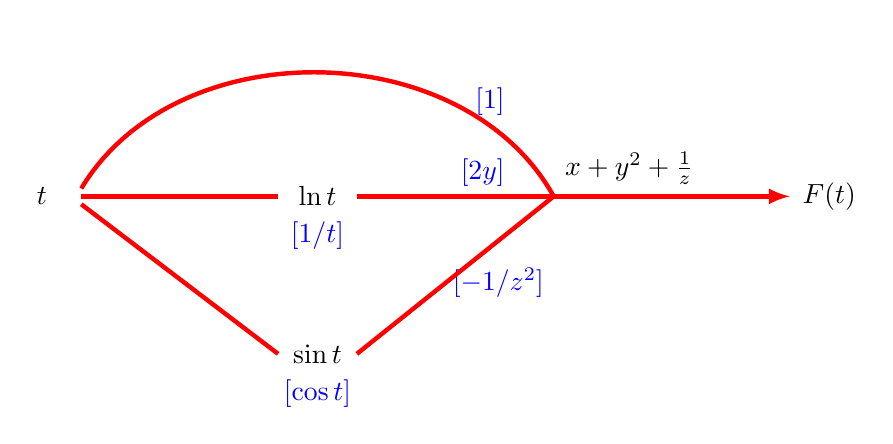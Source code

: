 \begin{tikzpicture}

\node at (-3.5,0) {$t$};
\node at (0,0) {$\ln t$};
\node at (0,-2) {$\sin t$};

\node at (6.5,0) {$F(t)$};
 \node[blue,left] at (2.5,1.2) {$[1]$};
 \node[blue,left] at (2.5,0.3) {$[2y]$};
 \node[blue,left] at (3,-1.1) {$[-1/z^2]$};

 \node[blue] at (0,-0.5) {$[1/t]$};
 \node[blue] at (0,-2.5) {$[\cos t]$};

\draw[ultra thick,red] (-3,0.1) to[bend left=60] (3,0);

\draw[ultra thick,red] (0.5,0) -- (3,0);
\draw[ultra thick,red] (-0.5,-2) -- (-3,-0.1);
\draw[ultra thick,red] (-0.5,0) -- (-3,0);


\draw[ultra thick,red] (0.5,-2) -- (3,0);

 \draw[->,>=latex,ultra thick,red] (3,0) -- ++(3,0) node[pos=0,above right,black,scale=1]{$x+y^2+\frac1z$} ;

\end{tikzpicture}